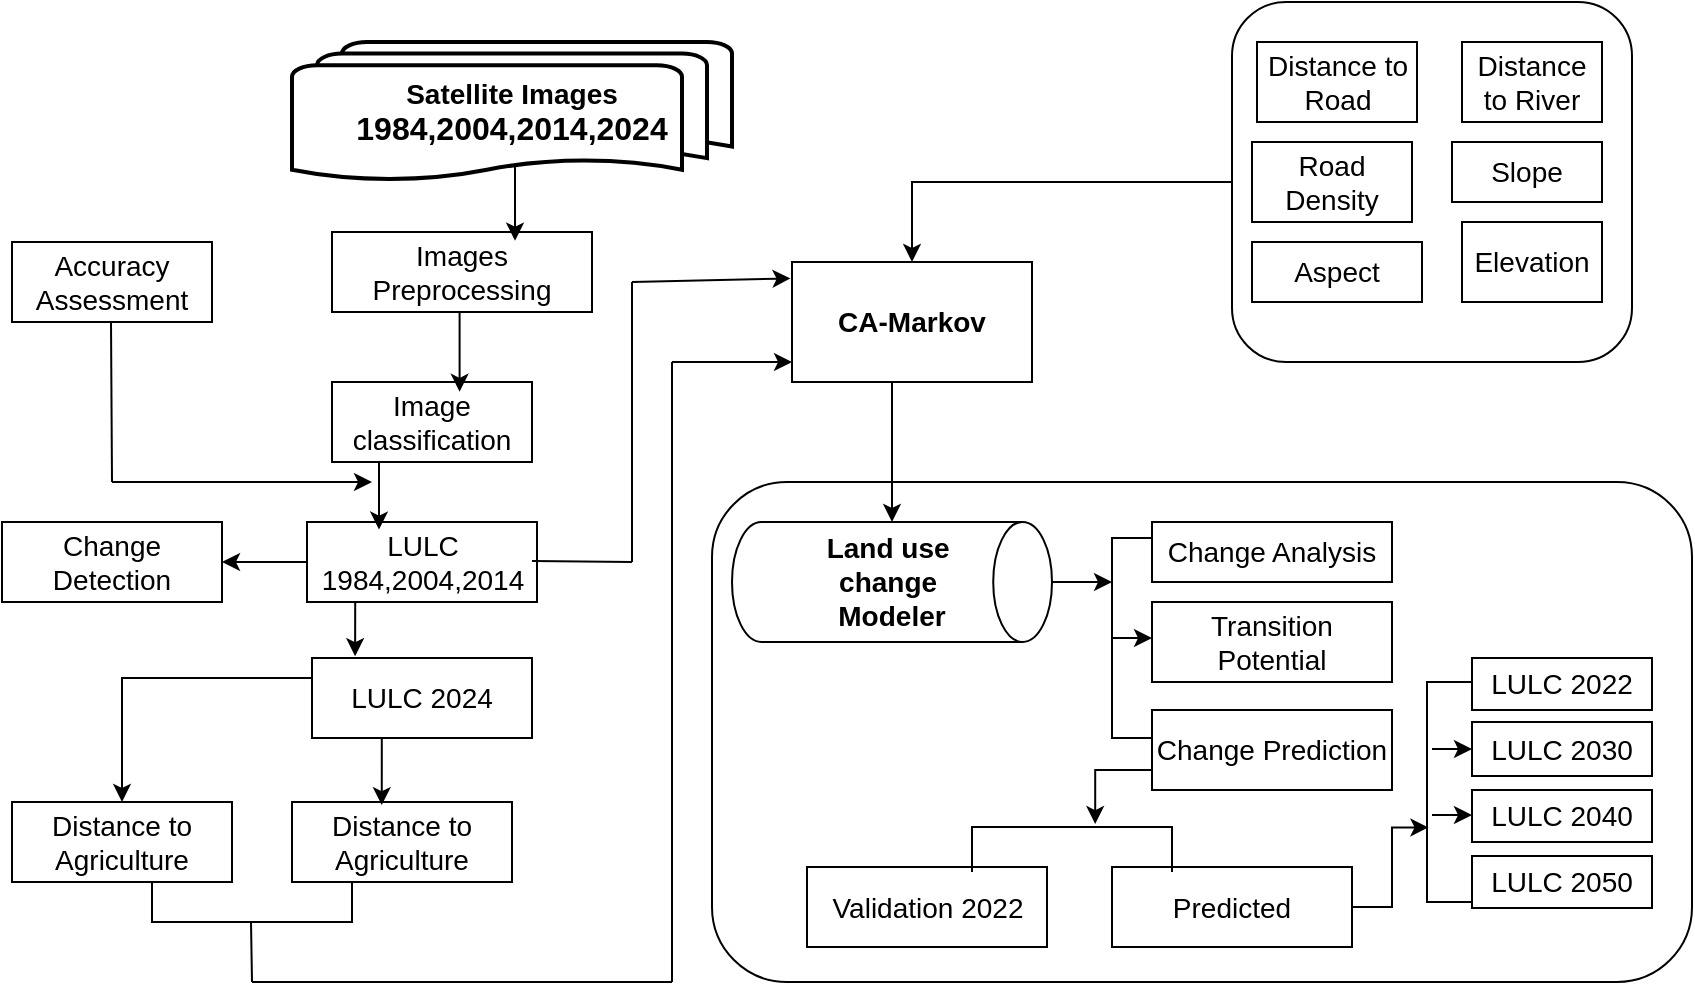 <mxfile version="26.0.2">
  <diagram name="Page-1" id="tbhkFq_UPLMZTOYzEXcT">
    <mxGraphModel dx="1032" dy="501" grid="1" gridSize="10" guides="1" tooltips="1" connect="1" arrows="1" fold="1" page="1" pageScale="1" pageWidth="1169" pageHeight="827" math="0" shadow="0">
      <root>
        <mxCell id="0" />
        <mxCell id="1" parent="0" />
        <mxCell id="ydUf7Sg9tbZ3Hj5Wce_S-1" value="&lt;font style=&quot;font-size: 14px;&quot;&gt;&lt;b&gt;Satellite Images&lt;/b&gt;&lt;/font&gt;&lt;div&gt;&lt;font size=&quot;3&quot;&gt;&lt;b&gt;1984,2004,2014,2024&lt;/b&gt;&lt;/font&gt;&lt;/div&gt;" style="strokeWidth=2;html=1;shape=mxgraph.flowchart.multi-document;whiteSpace=wrap;" vertex="1" parent="1">
          <mxGeometry x="240" y="90" width="220" height="70" as="geometry" />
        </mxCell>
        <mxCell id="ydUf7Sg9tbZ3Hj5Wce_S-3" value="&lt;font style=&quot;font-size: 14px;&quot;&gt;Distance to Road&lt;/font&gt;" style="rounded=0;whiteSpace=wrap;html=1;" vertex="1" parent="1">
          <mxGeometry x="722.5" y="90" width="80" height="40" as="geometry" />
        </mxCell>
        <mxCell id="ydUf7Sg9tbZ3Hj5Wce_S-4" value="&lt;font style=&quot;font-size: 14px;&quot;&gt;Distance to River&lt;/font&gt;" style="rounded=0;whiteSpace=wrap;html=1;" vertex="1" parent="1">
          <mxGeometry x="825" y="90" width="70" height="40" as="geometry" />
        </mxCell>
        <mxCell id="ydUf7Sg9tbZ3Hj5Wce_S-5" value="&lt;font style=&quot;font-size: 14px;&quot;&gt;Road Density&lt;/font&gt;" style="rounded=0;whiteSpace=wrap;html=1;" vertex="1" parent="1">
          <mxGeometry x="720" y="140" width="80" height="40" as="geometry" />
        </mxCell>
        <mxCell id="ydUf7Sg9tbZ3Hj5Wce_S-7" value="&lt;font style=&quot;font-size: 14px;&quot;&gt;Slope&lt;/font&gt;" style="rounded=0;whiteSpace=wrap;html=1;" vertex="1" parent="1">
          <mxGeometry x="820" y="140" width="75" height="30" as="geometry" />
        </mxCell>
        <mxCell id="ydUf7Sg9tbZ3Hj5Wce_S-8" value="&lt;font style=&quot;font-size: 14px;&quot;&gt;Aspect&lt;/font&gt;" style="rounded=0;whiteSpace=wrap;html=1;" vertex="1" parent="1">
          <mxGeometry x="720" y="190" width="85" height="30" as="geometry" />
        </mxCell>
        <mxCell id="ydUf7Sg9tbZ3Hj5Wce_S-9" value="&lt;font style=&quot;font-size: 14px;&quot;&gt;Elevation&lt;/font&gt;" style="rounded=0;whiteSpace=wrap;html=1;" vertex="1" parent="1">
          <mxGeometry x="825" y="180" width="70" height="40" as="geometry" />
        </mxCell>
        <mxCell id="ydUf7Sg9tbZ3Hj5Wce_S-63" style="edgeStyle=orthogonalEdgeStyle;rounded=0;orthogonalLoop=1;jettySize=auto;html=1;exitX=0;exitY=0.5;exitDx=0;exitDy=0;entryX=0.5;entryY=0;entryDx=0;entryDy=0;" edge="1" parent="1" source="ydUf7Sg9tbZ3Hj5Wce_S-10" target="ydUf7Sg9tbZ3Hj5Wce_S-11">
          <mxGeometry relative="1" as="geometry" />
        </mxCell>
        <mxCell id="ydUf7Sg9tbZ3Hj5Wce_S-10" value="" style="rounded=1;whiteSpace=wrap;html=1;fillColor=none;" vertex="1" parent="1">
          <mxGeometry x="710" y="70" width="200" height="180" as="geometry" />
        </mxCell>
        <mxCell id="ydUf7Sg9tbZ3Hj5Wce_S-64" style="edgeStyle=orthogonalEdgeStyle;rounded=0;orthogonalLoop=1;jettySize=auto;html=1;exitX=0.5;exitY=1;exitDx=0;exitDy=0;" edge="1" parent="1" source="ydUf7Sg9tbZ3Hj5Wce_S-11" target="ydUf7Sg9tbZ3Hj5Wce_S-14">
          <mxGeometry relative="1" as="geometry">
            <Array as="points">
              <mxPoint x="540" y="260" />
            </Array>
          </mxGeometry>
        </mxCell>
        <mxCell id="ydUf7Sg9tbZ3Hj5Wce_S-11" value="&lt;font style=&quot;font-size: 14px;&quot;&gt;&lt;b&gt;CA-Markov&lt;/b&gt;&lt;/font&gt;" style="rounded=0;whiteSpace=wrap;html=1;" vertex="1" parent="1">
          <mxGeometry x="490" y="200" width="120" height="60" as="geometry" />
        </mxCell>
        <mxCell id="ydUf7Sg9tbZ3Hj5Wce_S-12" value="" style="rounded=1;whiteSpace=wrap;html=1;fillColor=none;" vertex="1" parent="1">
          <mxGeometry x="450" y="310" width="490" height="250" as="geometry" />
        </mxCell>
        <mxCell id="ydUf7Sg9tbZ3Hj5Wce_S-14" value="&lt;b&gt;&lt;font style=&quot;font-size: 14px;&quot;&gt;Land use&amp;nbsp;&lt;/font&gt;&lt;/b&gt;&lt;div&gt;&lt;b&gt;&lt;font style=&quot;font-size: 14px;&quot;&gt;change&lt;/font&gt;&lt;font style=&quot;font-size: 14px;&quot;&gt;&amp;nbsp;&lt;/font&gt;&lt;/b&gt;&lt;div&gt;&lt;font style=&quot;font-size: 14px;&quot;&gt;&lt;b&gt;Modeler&lt;/b&gt;&lt;/font&gt;&lt;/div&gt;&lt;/div&gt;" style="strokeWidth=1;html=1;shape=mxgraph.flowchart.direct_data;whiteSpace=wrap;" vertex="1" parent="1">
          <mxGeometry x="460" y="330" width="160" height="60" as="geometry" />
        </mxCell>
        <mxCell id="ydUf7Sg9tbZ3Hj5Wce_S-15" value="&lt;font style=&quot;font-size: 14px;&quot;&gt;Change Analysis&lt;/font&gt;" style="rounded=0;whiteSpace=wrap;html=1;" vertex="1" parent="1">
          <mxGeometry x="670" y="330" width="120" height="30" as="geometry" />
        </mxCell>
        <mxCell id="ydUf7Sg9tbZ3Hj5Wce_S-19" value="&lt;font style=&quot;font-size: 14px;&quot;&gt;Transition Potential&lt;/font&gt;" style="rounded=0;whiteSpace=wrap;html=1;" vertex="1" parent="1">
          <mxGeometry x="670" y="370" width="120" height="40" as="geometry" />
        </mxCell>
        <mxCell id="ydUf7Sg9tbZ3Hj5Wce_S-20" value="&lt;font style=&quot;font-size: 14px;&quot;&gt;Change Prediction&lt;/font&gt;" style="rounded=0;whiteSpace=wrap;html=1;" vertex="1" parent="1">
          <mxGeometry x="670" y="424" width="120" height="40" as="geometry" />
        </mxCell>
        <mxCell id="ydUf7Sg9tbZ3Hj5Wce_S-21" value="&lt;font style=&quot;font-size: 14px;&quot;&gt;Validation 2022&lt;/font&gt;" style="rounded=0;whiteSpace=wrap;html=1;" vertex="1" parent="1">
          <mxGeometry x="497.5" y="502.5" width="120" height="40" as="geometry" />
        </mxCell>
        <mxCell id="ydUf7Sg9tbZ3Hj5Wce_S-22" value="&lt;font style=&quot;font-size: 14px;&quot;&gt;Predicted&lt;/font&gt;" style="rounded=0;whiteSpace=wrap;html=1;" vertex="1" parent="1">
          <mxGeometry x="650" y="502.5" width="120" height="40" as="geometry" />
        </mxCell>
        <mxCell id="ydUf7Sg9tbZ3Hj5Wce_S-23" value="&lt;span style=&quot;font-size: 14px;&quot;&gt;LULC 2022&lt;/span&gt;" style="rounded=0;whiteSpace=wrap;html=1;" vertex="1" parent="1">
          <mxGeometry x="830" y="398" width="90" height="26" as="geometry" />
        </mxCell>
        <mxCell id="ydUf7Sg9tbZ3Hj5Wce_S-24" value="&lt;span style=&quot;font-size: 14px;&quot;&gt;LULC 2030&lt;/span&gt;" style="rounded=0;whiteSpace=wrap;html=1;" vertex="1" parent="1">
          <mxGeometry x="830" y="430" width="90" height="27" as="geometry" />
        </mxCell>
        <mxCell id="ydUf7Sg9tbZ3Hj5Wce_S-25" value="&lt;span style=&quot;font-size: 14px;&quot;&gt;LULC 2040&lt;/span&gt;" style="rounded=0;whiteSpace=wrap;html=1;" vertex="1" parent="1">
          <mxGeometry x="830" y="464" width="90" height="26" as="geometry" />
        </mxCell>
        <mxCell id="ydUf7Sg9tbZ3Hj5Wce_S-26" value="&lt;span style=&quot;font-size: 14px;&quot;&gt;LULC 2050&lt;/span&gt;" style="rounded=0;whiteSpace=wrap;html=1;" vertex="1" parent="1">
          <mxGeometry x="830" y="497" width="90" height="26" as="geometry" />
        </mxCell>
        <mxCell id="ydUf7Sg9tbZ3Hj5Wce_S-27" value="&lt;font style=&quot;font-size: 14px;&quot;&gt;Images Preprocessing&lt;/font&gt;" style="rounded=0;whiteSpace=wrap;html=1;" vertex="1" parent="1">
          <mxGeometry x="260" y="185" width="130" height="40" as="geometry" />
        </mxCell>
        <mxCell id="ydUf7Sg9tbZ3Hj5Wce_S-28" value="&lt;font style=&quot;font-size: 14px;&quot;&gt;Image classification&lt;/font&gt;" style="rounded=0;whiteSpace=wrap;html=1;" vertex="1" parent="1">
          <mxGeometry x="260" y="260" width="100" height="40" as="geometry" />
        </mxCell>
        <mxCell id="ydUf7Sg9tbZ3Hj5Wce_S-29" value="&lt;font style=&quot;font-size: 14px;&quot;&gt;Accuracy Assessment&lt;/font&gt;" style="rounded=0;whiteSpace=wrap;html=1;" vertex="1" parent="1">
          <mxGeometry x="100" y="190" width="100" height="40" as="geometry" />
        </mxCell>
        <mxCell id="ydUf7Sg9tbZ3Hj5Wce_S-53" style="edgeStyle=orthogonalEdgeStyle;rounded=0;orthogonalLoop=1;jettySize=auto;html=1;exitX=0;exitY=0.5;exitDx=0;exitDy=0;entryX=1;entryY=0.5;entryDx=0;entryDy=0;" edge="1" parent="1" source="ydUf7Sg9tbZ3Hj5Wce_S-30" target="ydUf7Sg9tbZ3Hj5Wce_S-31">
          <mxGeometry relative="1" as="geometry" />
        </mxCell>
        <mxCell id="ydUf7Sg9tbZ3Hj5Wce_S-30" value="&lt;font style=&quot;font-size: 14px;&quot;&gt;LULC&lt;/font&gt;&lt;div&gt;&lt;span style=&quot;font-size: 14px;&quot;&gt;1984,2004,2014&lt;/span&gt;&lt;/div&gt;" style="rounded=0;whiteSpace=wrap;html=1;" vertex="1" parent="1">
          <mxGeometry x="247.5" y="330" width="115" height="40" as="geometry" />
        </mxCell>
        <mxCell id="ydUf7Sg9tbZ3Hj5Wce_S-31" value="&lt;span style=&quot;font-size: 14px;&quot;&gt;Change Detection&lt;/span&gt;" style="rounded=0;whiteSpace=wrap;html=1;" vertex="1" parent="1">
          <mxGeometry x="95" y="330" width="110" height="40" as="geometry" />
        </mxCell>
        <mxCell id="ydUf7Sg9tbZ3Hj5Wce_S-54" style="edgeStyle=orthogonalEdgeStyle;rounded=0;orthogonalLoop=1;jettySize=auto;html=1;exitX=0;exitY=0.25;exitDx=0;exitDy=0;entryX=0.5;entryY=0;entryDx=0;entryDy=0;" edge="1" parent="1" source="ydUf7Sg9tbZ3Hj5Wce_S-32" target="ydUf7Sg9tbZ3Hj5Wce_S-33">
          <mxGeometry relative="1" as="geometry" />
        </mxCell>
        <mxCell id="ydUf7Sg9tbZ3Hj5Wce_S-32" value="&lt;span style=&quot;font-size: 14px;&quot;&gt;LULC 2024&lt;/span&gt;" style="rounded=0;whiteSpace=wrap;html=1;" vertex="1" parent="1">
          <mxGeometry x="250" y="398" width="110" height="40" as="geometry" />
        </mxCell>
        <mxCell id="ydUf7Sg9tbZ3Hj5Wce_S-33" value="&lt;span style=&quot;font-size: 14px;&quot;&gt;Distance to Agriculture&lt;/span&gt;" style="rounded=0;whiteSpace=wrap;html=1;" vertex="1" parent="1">
          <mxGeometry x="100" y="470" width="110" height="40" as="geometry" />
        </mxCell>
        <mxCell id="ydUf7Sg9tbZ3Hj5Wce_S-34" value="&lt;span style=&quot;font-size: 14px;&quot;&gt;Distance to Agriculture&lt;/span&gt;" style="rounded=0;whiteSpace=wrap;html=1;" vertex="1" parent="1">
          <mxGeometry x="240" y="470" width="110" height="40" as="geometry" />
        </mxCell>
        <mxCell id="ydUf7Sg9tbZ3Hj5Wce_S-37" style="edgeStyle=orthogonalEdgeStyle;rounded=0;orthogonalLoop=1;jettySize=auto;html=1;exitX=0.5;exitY=0.88;exitDx=0;exitDy=0;exitPerimeter=0;entryX=0.704;entryY=0.109;entryDx=0;entryDy=0;entryPerimeter=0;" edge="1" parent="1" source="ydUf7Sg9tbZ3Hj5Wce_S-1" target="ydUf7Sg9tbZ3Hj5Wce_S-27">
          <mxGeometry relative="1" as="geometry" />
        </mxCell>
        <mxCell id="ydUf7Sg9tbZ3Hj5Wce_S-45" style="edgeStyle=orthogonalEdgeStyle;rounded=0;orthogonalLoop=1;jettySize=auto;html=1;exitX=0.5;exitY=1;exitDx=0;exitDy=0;entryX=0.638;entryY=0.123;entryDx=0;entryDy=0;entryPerimeter=0;" edge="1" parent="1" source="ydUf7Sg9tbZ3Hj5Wce_S-27" target="ydUf7Sg9tbZ3Hj5Wce_S-28">
          <mxGeometry relative="1" as="geometry" />
        </mxCell>
        <mxCell id="ydUf7Sg9tbZ3Hj5Wce_S-46" style="edgeStyle=orthogonalEdgeStyle;rounded=0;orthogonalLoop=1;jettySize=auto;html=1;exitX=0.25;exitY=1;exitDx=0;exitDy=0;entryX=0.313;entryY=0.095;entryDx=0;entryDy=0;entryPerimeter=0;" edge="1" parent="1" source="ydUf7Sg9tbZ3Hj5Wce_S-28" target="ydUf7Sg9tbZ3Hj5Wce_S-30">
          <mxGeometry relative="1" as="geometry" />
        </mxCell>
        <mxCell id="ydUf7Sg9tbZ3Hj5Wce_S-47" style="edgeStyle=orthogonalEdgeStyle;rounded=0;orthogonalLoop=1;jettySize=auto;html=1;exitX=0.25;exitY=1;exitDx=0;exitDy=0;entryX=0.196;entryY=-0.022;entryDx=0;entryDy=0;entryPerimeter=0;" edge="1" parent="1" source="ydUf7Sg9tbZ3Hj5Wce_S-30" target="ydUf7Sg9tbZ3Hj5Wce_S-32">
          <mxGeometry relative="1" as="geometry" />
        </mxCell>
        <mxCell id="ydUf7Sg9tbZ3Hj5Wce_S-48" style="edgeStyle=orthogonalEdgeStyle;rounded=0;orthogonalLoop=1;jettySize=auto;html=1;exitX=0.25;exitY=1;exitDx=0;exitDy=0;entryX=0.408;entryY=0.039;entryDx=0;entryDy=0;entryPerimeter=0;" edge="1" parent="1" source="ydUf7Sg9tbZ3Hj5Wce_S-32" target="ydUf7Sg9tbZ3Hj5Wce_S-34">
          <mxGeometry relative="1" as="geometry" />
        </mxCell>
        <mxCell id="ydUf7Sg9tbZ3Hj5Wce_S-50" value="" style="endArrow=classic;html=1;rounded=0;" edge="1" parent="1">
          <mxGeometry width="50" height="50" relative="1" as="geometry">
            <mxPoint x="150" y="310" as="sourcePoint" />
            <mxPoint x="280" y="310" as="targetPoint" />
          </mxGeometry>
        </mxCell>
        <mxCell id="ydUf7Sg9tbZ3Hj5Wce_S-52" value="" style="endArrow=none;html=1;rounded=0;" edge="1" parent="1">
          <mxGeometry width="50" height="50" relative="1" as="geometry">
            <mxPoint x="150" y="310" as="sourcePoint" />
            <mxPoint x="149.5" y="230" as="targetPoint" />
          </mxGeometry>
        </mxCell>
        <mxCell id="ydUf7Sg9tbZ3Hj5Wce_S-55" value="" style="strokeWidth=1;html=1;shape=mxgraph.flowchart.annotation_1;align=left;pointerEvents=1;rotation=-90;" vertex="1" parent="1">
          <mxGeometry x="210" y="470" width="20" height="100" as="geometry" />
        </mxCell>
        <mxCell id="ydUf7Sg9tbZ3Hj5Wce_S-56" value="" style="endArrow=none;html=1;rounded=0;" edge="1" parent="1">
          <mxGeometry width="50" height="50" relative="1" as="geometry">
            <mxPoint x="220" y="560" as="sourcePoint" />
            <mxPoint x="219.5" y="530" as="targetPoint" />
          </mxGeometry>
        </mxCell>
        <mxCell id="ydUf7Sg9tbZ3Hj5Wce_S-57" value="" style="endArrow=none;html=1;rounded=0;" edge="1" parent="1">
          <mxGeometry width="50" height="50" relative="1" as="geometry">
            <mxPoint x="220" y="560" as="sourcePoint" />
            <mxPoint x="430" y="560" as="targetPoint" />
          </mxGeometry>
        </mxCell>
        <mxCell id="ydUf7Sg9tbZ3Hj5Wce_S-58" value="" style="endArrow=none;html=1;rounded=0;" edge="1" parent="1">
          <mxGeometry width="50" height="50" relative="1" as="geometry">
            <mxPoint x="430" y="560" as="sourcePoint" />
            <mxPoint x="430" y="250" as="targetPoint" />
          </mxGeometry>
        </mxCell>
        <mxCell id="ydUf7Sg9tbZ3Hj5Wce_S-59" value="" style="endArrow=classic;html=1;rounded=0;entryX=0;entryY=0.5;entryDx=0;entryDy=0;" edge="1" parent="1">
          <mxGeometry width="50" height="50" relative="1" as="geometry">
            <mxPoint x="430" y="250" as="sourcePoint" />
            <mxPoint x="490" y="250" as="targetPoint" />
          </mxGeometry>
        </mxCell>
        <mxCell id="ydUf7Sg9tbZ3Hj5Wce_S-60" value="" style="endArrow=none;html=1;rounded=0;" edge="1" parent="1">
          <mxGeometry width="50" height="50" relative="1" as="geometry">
            <mxPoint x="360" y="349.5" as="sourcePoint" />
            <mxPoint x="410" y="350" as="targetPoint" />
          </mxGeometry>
        </mxCell>
        <mxCell id="ydUf7Sg9tbZ3Hj5Wce_S-61" value="" style="endArrow=none;html=1;rounded=0;" edge="1" parent="1">
          <mxGeometry width="50" height="50" relative="1" as="geometry">
            <mxPoint x="410" y="350" as="sourcePoint" />
            <mxPoint x="410" y="210" as="targetPoint" />
          </mxGeometry>
        </mxCell>
        <mxCell id="ydUf7Sg9tbZ3Hj5Wce_S-62" value="" style="endArrow=classic;html=1;rounded=0;entryX=-0.006;entryY=0.137;entryDx=0;entryDy=0;entryPerimeter=0;" edge="1" parent="1" target="ydUf7Sg9tbZ3Hj5Wce_S-11">
          <mxGeometry width="50" height="50" relative="1" as="geometry">
            <mxPoint x="410" y="210" as="sourcePoint" />
            <mxPoint x="460" y="160" as="targetPoint" />
          </mxGeometry>
        </mxCell>
        <mxCell id="ydUf7Sg9tbZ3Hj5Wce_S-65" value="" style="strokeWidth=1;html=1;shape=mxgraph.flowchart.annotation_1;align=left;pointerEvents=1;rotation=0;" vertex="1" parent="1">
          <mxGeometry x="650" y="338" width="20" height="100" as="geometry" />
        </mxCell>
        <mxCell id="ydUf7Sg9tbZ3Hj5Wce_S-66" style="edgeStyle=orthogonalEdgeStyle;rounded=0;orthogonalLoop=1;jettySize=auto;html=1;exitX=0;exitY=0.5;exitDx=0;exitDy=0;exitPerimeter=0;entryX=1;entryY=0.5;entryDx=0;entryDy=0;entryPerimeter=0;" edge="1" parent="1" source="ydUf7Sg9tbZ3Hj5Wce_S-65" target="ydUf7Sg9tbZ3Hj5Wce_S-65">
          <mxGeometry relative="1" as="geometry" />
        </mxCell>
        <mxCell id="ydUf7Sg9tbZ3Hj5Wce_S-67" style="edgeStyle=orthogonalEdgeStyle;rounded=0;orthogonalLoop=1;jettySize=auto;html=1;exitX=1;exitY=0.5;exitDx=0;exitDy=0;exitPerimeter=0;entryX=0;entryY=0.22;entryDx=0;entryDy=0;entryPerimeter=0;" edge="1" parent="1" source="ydUf7Sg9tbZ3Hj5Wce_S-14" target="ydUf7Sg9tbZ3Hj5Wce_S-65">
          <mxGeometry relative="1" as="geometry" />
        </mxCell>
        <mxCell id="ydUf7Sg9tbZ3Hj5Wce_S-69" value="" style="strokeWidth=1;html=1;shape=mxgraph.flowchart.annotation_1;align=left;pointerEvents=1;rotation=90;" vertex="1" parent="1">
          <mxGeometry x="618.75" y="443.75" width="22.5" height="100" as="geometry" />
        </mxCell>
        <mxCell id="ydUf7Sg9tbZ3Hj5Wce_S-70" style="edgeStyle=orthogonalEdgeStyle;rounded=0;orthogonalLoop=1;jettySize=auto;html=1;exitX=0;exitY=0.75;exitDx=0;exitDy=0;entryX=-0.065;entryY=0.384;entryDx=0;entryDy=0;entryPerimeter=0;" edge="1" parent="1" source="ydUf7Sg9tbZ3Hj5Wce_S-20" target="ydUf7Sg9tbZ3Hj5Wce_S-69">
          <mxGeometry relative="1" as="geometry" />
        </mxCell>
        <mxCell id="ydUf7Sg9tbZ3Hj5Wce_S-71" value="" style="strokeWidth=1;html=1;shape=mxgraph.flowchart.annotation_1;align=left;pointerEvents=1;rotation=0;" vertex="1" parent="1">
          <mxGeometry x="807.5" y="410" width="22.5" height="110" as="geometry" />
        </mxCell>
        <mxCell id="ydUf7Sg9tbZ3Hj5Wce_S-72" style="edgeStyle=orthogonalEdgeStyle;rounded=0;orthogonalLoop=1;jettySize=auto;html=1;exitX=1;exitY=0.5;exitDx=0;exitDy=0;entryX=0.032;entryY=0.661;entryDx=0;entryDy=0;entryPerimeter=0;" edge="1" parent="1" source="ydUf7Sg9tbZ3Hj5Wce_S-22" target="ydUf7Sg9tbZ3Hj5Wce_S-71">
          <mxGeometry relative="1" as="geometry" />
        </mxCell>
        <mxCell id="ydUf7Sg9tbZ3Hj5Wce_S-73" value="" style="endArrow=classic;html=1;rounded=0;" edge="1" parent="1">
          <mxGeometry width="50" height="50" relative="1" as="geometry">
            <mxPoint x="810" y="443.5" as="sourcePoint" />
            <mxPoint x="830" y="443.5" as="targetPoint" />
          </mxGeometry>
        </mxCell>
        <mxCell id="ydUf7Sg9tbZ3Hj5Wce_S-75" value="" style="endArrow=classic;html=1;rounded=0;" edge="1" parent="1">
          <mxGeometry width="50" height="50" relative="1" as="geometry">
            <mxPoint x="810" y="476.5" as="sourcePoint" />
            <mxPoint x="830" y="476.5" as="targetPoint" />
          </mxGeometry>
        </mxCell>
      </root>
    </mxGraphModel>
  </diagram>
</mxfile>
